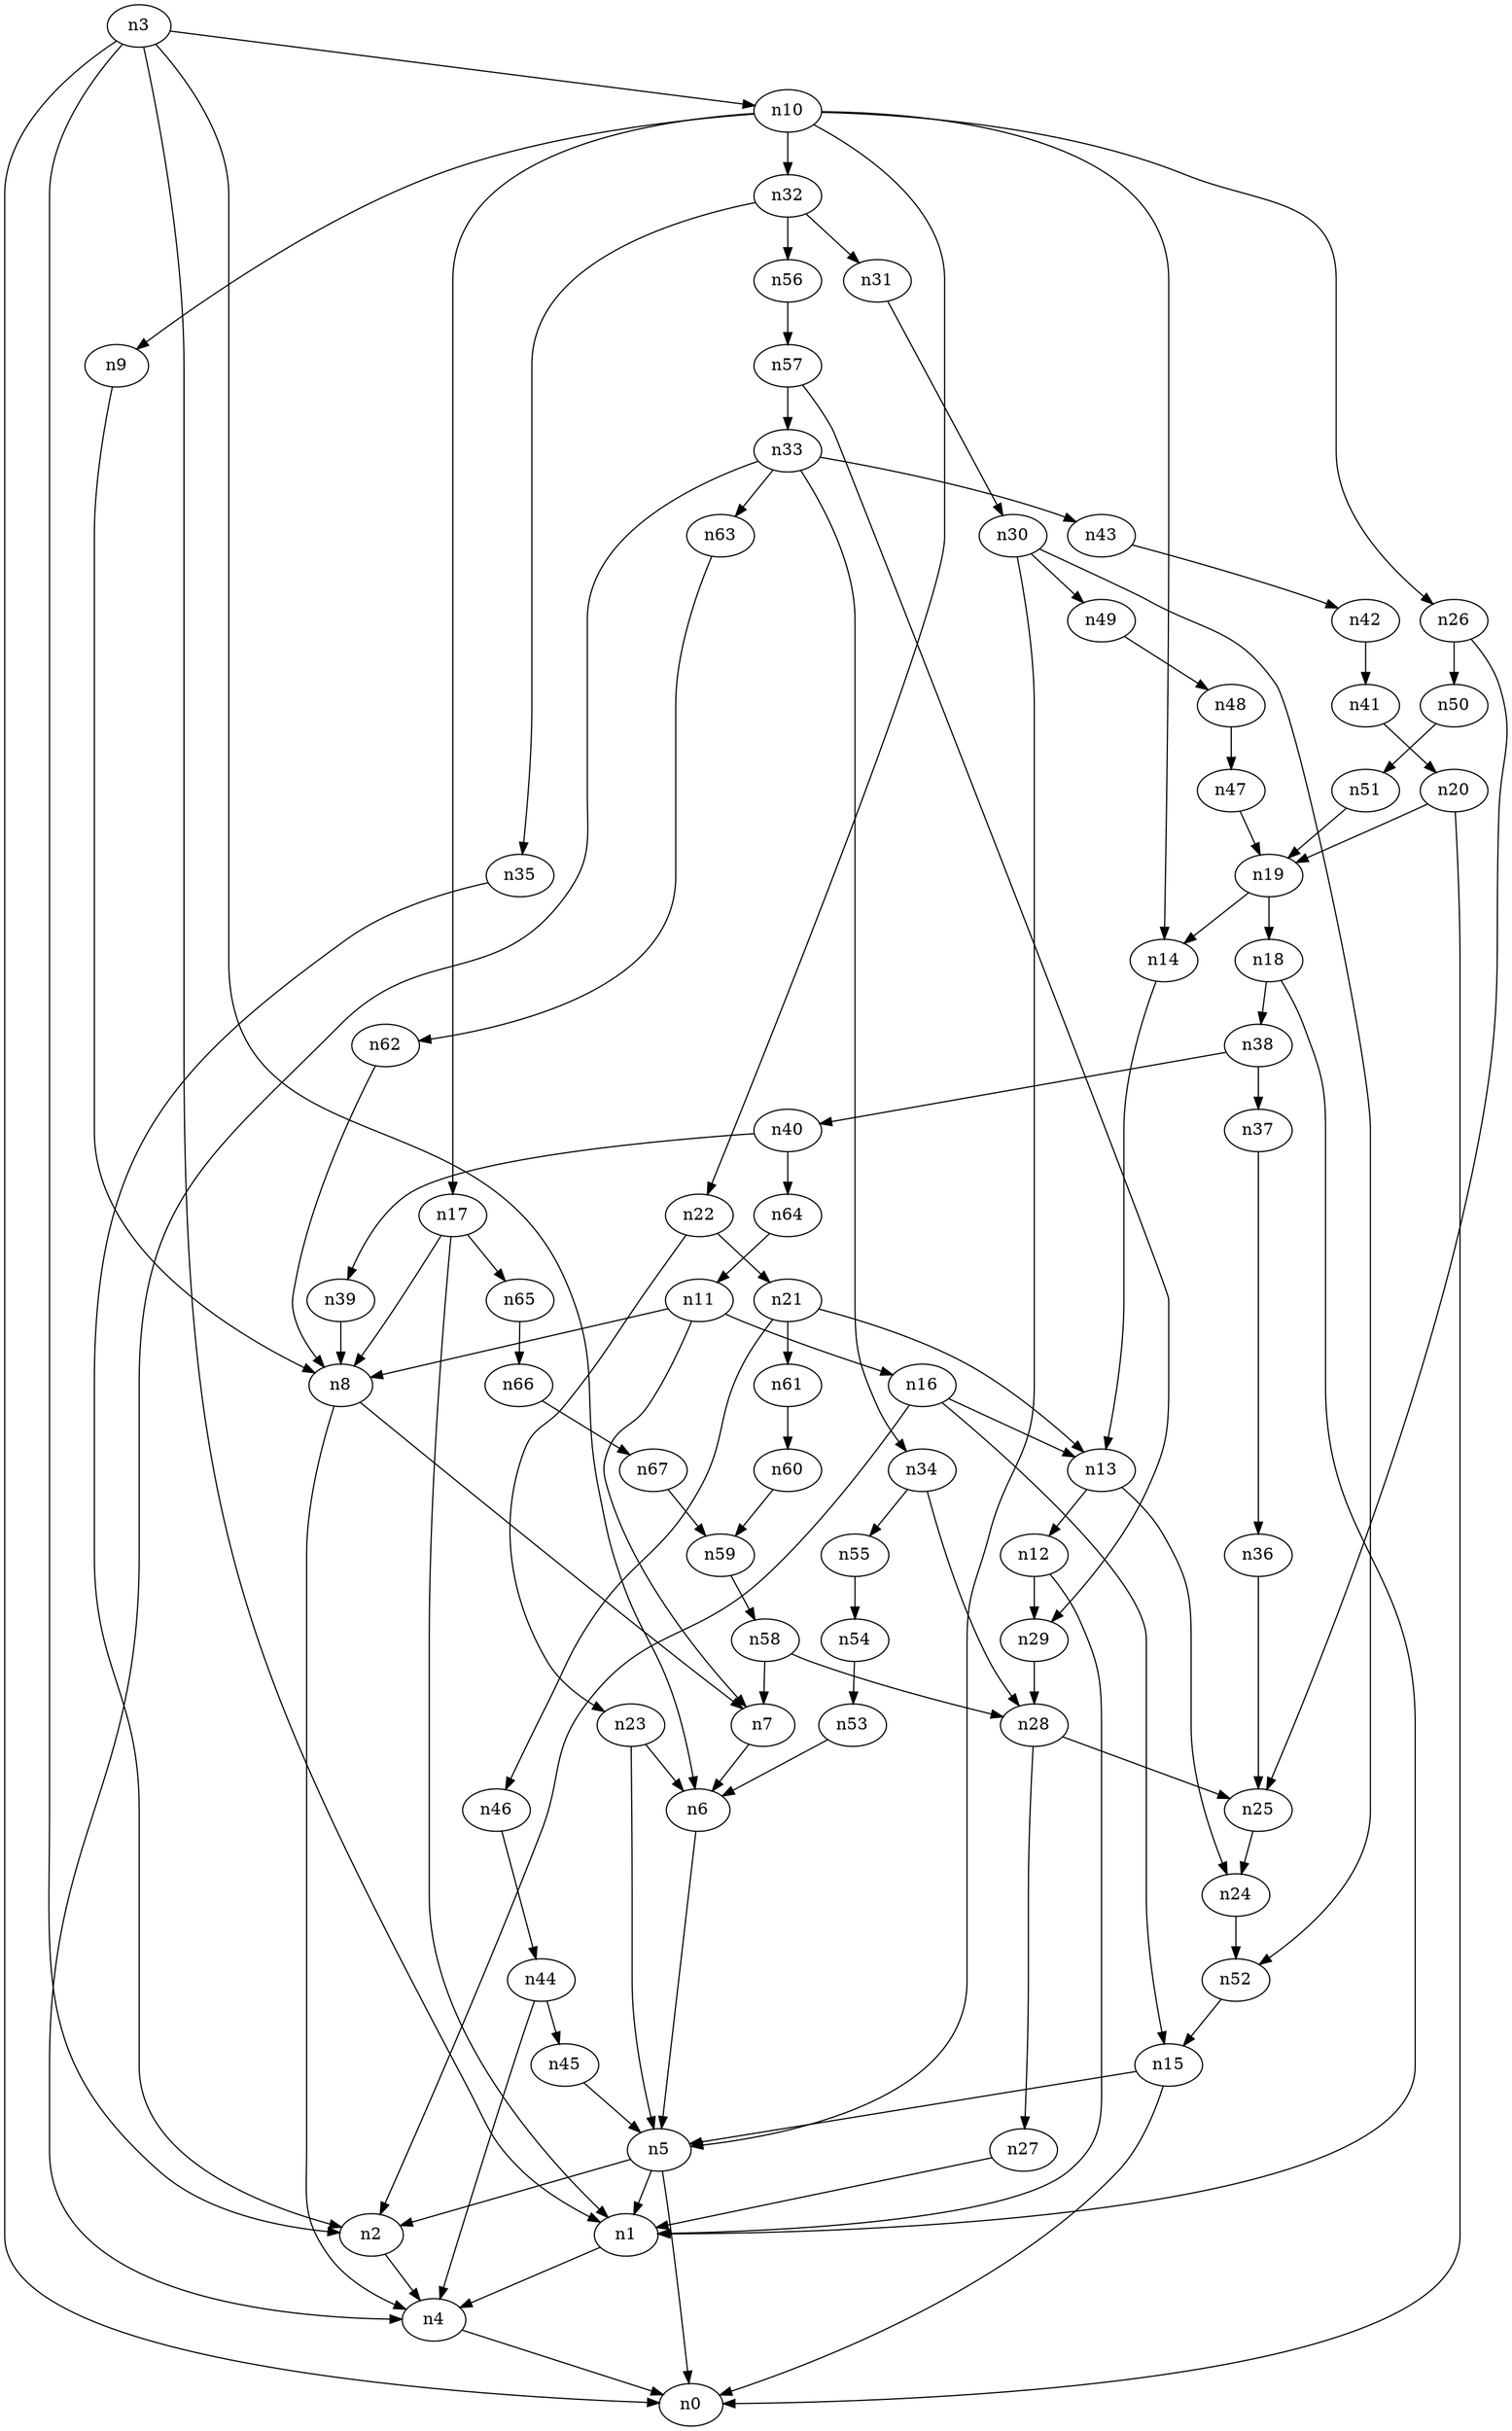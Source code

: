 digraph G {
	n1 -> n4	 [_graphml_id=e4];
	n2 -> n4	 [_graphml_id=e7];
	n3 -> n0	 [_graphml_id=e0];
	n3 -> n1	 [_graphml_id=e3];
	n3 -> n2	 [_graphml_id=e6];
	n3 -> n6	 [_graphml_id=e18];
	n3 -> n10	 [_graphml_id=e15];
	n4 -> n0	 [_graphml_id=e1];
	n5 -> n0	 [_graphml_id=e2];
	n5 -> n1	 [_graphml_id=e5];
	n5 -> n2	 [_graphml_id=e8];
	n6 -> n5	 [_graphml_id=e9];
	n7 -> n6	 [_graphml_id=e10];
	n8 -> n4	 [_graphml_id=e12];
	n8 -> n7	 [_graphml_id=e11];
	n9 -> n8	 [_graphml_id=e13];
	n10 -> n9	 [_graphml_id=e14];
	n10 -> n14	 [_graphml_id=e22];
	n10 -> n17	 [_graphml_id=e48];
	n10 -> n22	 [_graphml_id=e35];
	n10 -> n26	 [_graphml_id=e42];
	n10 -> n32	 [_graphml_id=e52];
	n11 -> n7	 [_graphml_id=e17];
	n11 -> n8	 [_graphml_id=e16];
	n11 -> n16	 [_graphml_id=e28];
	n12 -> n1	 [_graphml_id=e19];
	n12 -> n29	 [_graphml_id=e46];
	n13 -> n12	 [_graphml_id=e20];
	n13 -> n24	 [_graphml_id=e39];
	n14 -> n13	 [_graphml_id=e21];
	n15 -> n0	 [_graphml_id=e23];
	n15 -> n5	 [_graphml_id=e75];
	n16 -> n2	 [_graphml_id=e25];
	n16 -> n13	 [_graphml_id=e85];
	n16 -> n15	 [_graphml_id=e24];
	n17 -> n1	 [_graphml_id=e26];
	n17 -> n8	 [_graphml_id=e27];
	n17 -> n65	 [_graphml_id=e106];
	n18 -> n1	 [_graphml_id=e29];
	n18 -> n38	 [_graphml_id=e62];
	n19 -> n14	 [_graphml_id=e58];
	n19 -> n18	 [_graphml_id=e30];
	n20 -> n0	 [_graphml_id=e32];
	n20 -> n19	 [_graphml_id=e31];
	n21 -> n13	 [_graphml_id=e33];
	n21 -> n46	 [_graphml_id=e73];
	n21 -> n61	 [_graphml_id=e99];
	n22 -> n21	 [_graphml_id=e34];
	n22 -> n23	 [_graphml_id=e36];
	n23 -> n5	 [_graphml_id=e37];
	n23 -> n6	 [_graphml_id=e38];
	n24 -> n52	 [_graphml_id=e84];
	n25 -> n24	 [_graphml_id=e40];
	n26 -> n25	 [_graphml_id=e41];
	n26 -> n50	 [_graphml_id=e80];
	n27 -> n1	 [_graphml_id=e43];
	n28 -> n25	 [_graphml_id=e45];
	n28 -> n27	 [_graphml_id=e44];
	n29 -> n28	 [_graphml_id=e47];
	n30 -> n5	 [_graphml_id=e49];
	n30 -> n49	 [_graphml_id=e79];
	n30 -> n52	 [_graphml_id=e105];
	n31 -> n30	 [_graphml_id=e50];
	n32 -> n31	 [_graphml_id=e51];
	n32 -> n35	 [_graphml_id=e57];
	n32 -> n56	 [_graphml_id=e90];
	n33 -> n4	 [_graphml_id=e53];
	n33 -> n34	 [_graphml_id=e54];
	n33 -> n43	 [_graphml_id=e69];
	n33 -> n63	 [_graphml_id=e102];
	n34 -> n28	 [_graphml_id=e55];
	n34 -> n55	 [_graphml_id=e89];
	n35 -> n2	 [_graphml_id=e56];
	n36 -> n25	 [_graphml_id=e59];
	n37 -> n36	 [_graphml_id=e60];
	n38 -> n37	 [_graphml_id=e61];
	n38 -> n40	 [_graphml_id=e65];
	n39 -> n8	 [_graphml_id=e63];
	n40 -> n39	 [_graphml_id=e64];
	n40 -> n64	 [_graphml_id=e104];
	n41 -> n20	 [_graphml_id=e66];
	n42 -> n41	 [_graphml_id=e67];
	n43 -> n42	 [_graphml_id=e68];
	n44 -> n4	 [_graphml_id=e70];
	n44 -> n45	 [_graphml_id=e71];
	n45 -> n5	 [_graphml_id=e72];
	n46 -> n44	 [_graphml_id=e74];
	n47 -> n19	 [_graphml_id=e76];
	n48 -> n47	 [_graphml_id=e77];
	n49 -> n48	 [_graphml_id=e78];
	n50 -> n51	 [_graphml_id=e81];
	n51 -> n19	 [_graphml_id=e82];
	n52 -> n15	 [_graphml_id=e83];
	n53 -> n6	 [_graphml_id=e86];
	n54 -> n53	 [_graphml_id=e87];
	n55 -> n54	 [_graphml_id=e88];
	n56 -> n57	 [_graphml_id=e91];
	n57 -> n29	 [_graphml_id=e95];
	n57 -> n33	 [_graphml_id=e92];
	n58 -> n7	 [_graphml_id=e93];
	n58 -> n28	 [_graphml_id=e94];
	n59 -> n58	 [_graphml_id=e96];
	n60 -> n59	 [_graphml_id=e97];
	n61 -> n60	 [_graphml_id=e98];
	n62 -> n8	 [_graphml_id=e100];
	n63 -> n62	 [_graphml_id=e101];
	n64 -> n11	 [_graphml_id=e103];
	n65 -> n66	 [_graphml_id=e107];
	n66 -> n67	 [_graphml_id=e108];
	n67 -> n59	 [_graphml_id=e109];
}
